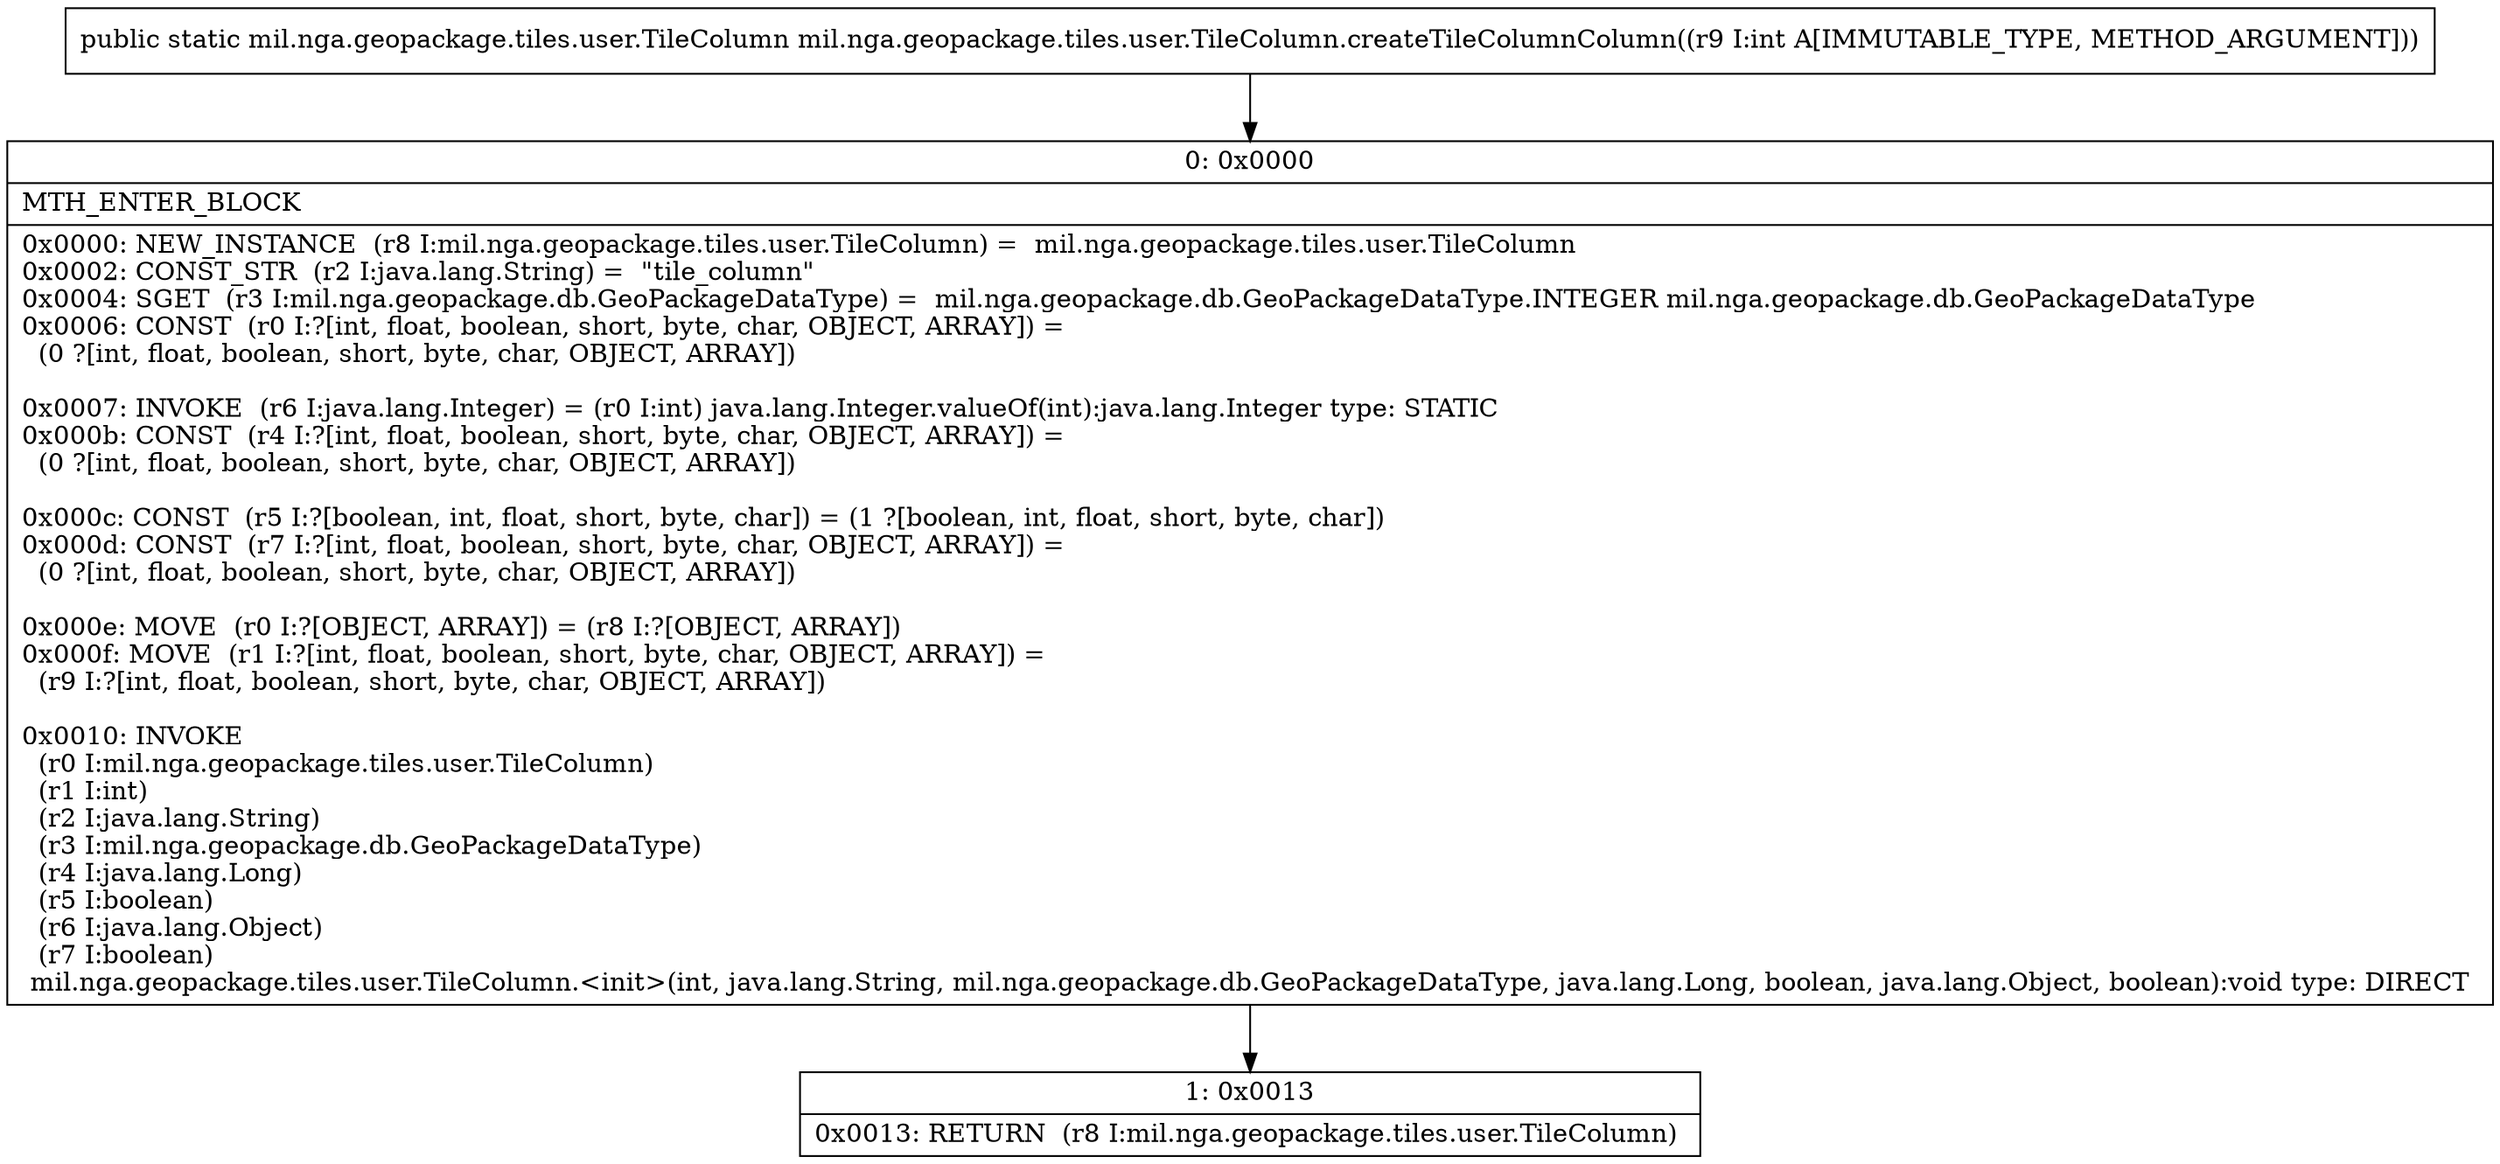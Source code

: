 digraph "CFG formil.nga.geopackage.tiles.user.TileColumn.createTileColumnColumn(I)Lmil\/nga\/geopackage\/tiles\/user\/TileColumn;" {
Node_0 [shape=record,label="{0\:\ 0x0000|MTH_ENTER_BLOCK\l|0x0000: NEW_INSTANCE  (r8 I:mil.nga.geopackage.tiles.user.TileColumn) =  mil.nga.geopackage.tiles.user.TileColumn \l0x0002: CONST_STR  (r2 I:java.lang.String) =  \"tile_column\" \l0x0004: SGET  (r3 I:mil.nga.geopackage.db.GeoPackageDataType) =  mil.nga.geopackage.db.GeoPackageDataType.INTEGER mil.nga.geopackage.db.GeoPackageDataType \l0x0006: CONST  (r0 I:?[int, float, boolean, short, byte, char, OBJECT, ARRAY]) = \l  (0 ?[int, float, boolean, short, byte, char, OBJECT, ARRAY])\l \l0x0007: INVOKE  (r6 I:java.lang.Integer) = (r0 I:int) java.lang.Integer.valueOf(int):java.lang.Integer type: STATIC \l0x000b: CONST  (r4 I:?[int, float, boolean, short, byte, char, OBJECT, ARRAY]) = \l  (0 ?[int, float, boolean, short, byte, char, OBJECT, ARRAY])\l \l0x000c: CONST  (r5 I:?[boolean, int, float, short, byte, char]) = (1 ?[boolean, int, float, short, byte, char]) \l0x000d: CONST  (r7 I:?[int, float, boolean, short, byte, char, OBJECT, ARRAY]) = \l  (0 ?[int, float, boolean, short, byte, char, OBJECT, ARRAY])\l \l0x000e: MOVE  (r0 I:?[OBJECT, ARRAY]) = (r8 I:?[OBJECT, ARRAY]) \l0x000f: MOVE  (r1 I:?[int, float, boolean, short, byte, char, OBJECT, ARRAY]) = \l  (r9 I:?[int, float, boolean, short, byte, char, OBJECT, ARRAY])\l \l0x0010: INVOKE  \l  (r0 I:mil.nga.geopackage.tiles.user.TileColumn)\l  (r1 I:int)\l  (r2 I:java.lang.String)\l  (r3 I:mil.nga.geopackage.db.GeoPackageDataType)\l  (r4 I:java.lang.Long)\l  (r5 I:boolean)\l  (r6 I:java.lang.Object)\l  (r7 I:boolean)\l mil.nga.geopackage.tiles.user.TileColumn.\<init\>(int, java.lang.String, mil.nga.geopackage.db.GeoPackageDataType, java.lang.Long, boolean, java.lang.Object, boolean):void type: DIRECT \l}"];
Node_1 [shape=record,label="{1\:\ 0x0013|0x0013: RETURN  (r8 I:mil.nga.geopackage.tiles.user.TileColumn) \l}"];
MethodNode[shape=record,label="{public static mil.nga.geopackage.tiles.user.TileColumn mil.nga.geopackage.tiles.user.TileColumn.createTileColumnColumn((r9 I:int A[IMMUTABLE_TYPE, METHOD_ARGUMENT])) }"];
MethodNode -> Node_0;
Node_0 -> Node_1;
}

